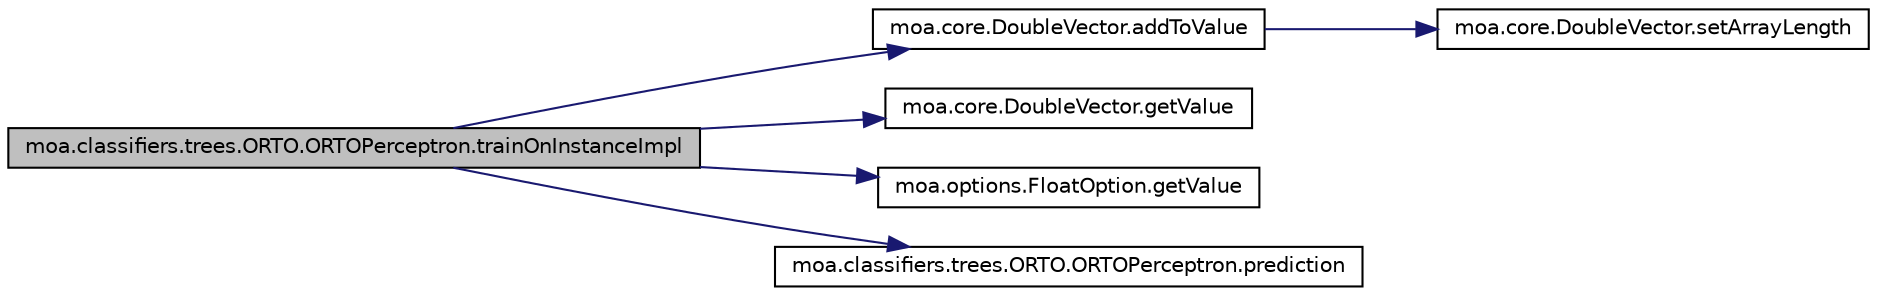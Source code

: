 digraph G
{
  edge [fontname="Helvetica",fontsize="10",labelfontname="Helvetica",labelfontsize="10"];
  node [fontname="Helvetica",fontsize="10",shape=record];
  rankdir=LR;
  Node1 [label="moa.classifiers.trees.ORTO.ORTOPerceptron.trainOnInstanceImpl",height=0.2,width=0.4,color="black", fillcolor="grey75", style="filled" fontcolor="black"];
  Node1 -> Node2 [color="midnightblue",fontsize="10",style="solid",fontname="Helvetica"];
  Node2 [label="moa.core.DoubleVector.addToValue",height=0.2,width=0.4,color="black", fillcolor="white", style="filled",URL="$classmoa_1_1core_1_1DoubleVector.html#a4050209166f4be04dd9f6dac3535d60e"];
  Node2 -> Node3 [color="midnightblue",fontsize="10",style="solid",fontname="Helvetica"];
  Node3 [label="moa.core.DoubleVector.setArrayLength",height=0.2,width=0.4,color="black", fillcolor="white", style="filled",URL="$classmoa_1_1core_1_1DoubleVector.html#a9cfebf9a8c5e93615037459ed6bd63a7"];
  Node1 -> Node4 [color="midnightblue",fontsize="10",style="solid",fontname="Helvetica"];
  Node4 [label="moa.core.DoubleVector.getValue",height=0.2,width=0.4,color="black", fillcolor="white", style="filled",URL="$classmoa_1_1core_1_1DoubleVector.html#a0a22580b229225823e9b11ed9d35104a"];
  Node1 -> Node5 [color="midnightblue",fontsize="10",style="solid",fontname="Helvetica"];
  Node5 [label="moa.options.FloatOption.getValue",height=0.2,width=0.4,color="black", fillcolor="white", style="filled",URL="$classmoa_1_1options_1_1FloatOption.html#a0e606a62f4ece232aa8f8cb04bb7f1cf"];
  Node1 -> Node6 [color="midnightblue",fontsize="10",style="solid",fontname="Helvetica"];
  Node6 [label="moa.classifiers.trees.ORTO.ORTOPerceptron.prediction",height=0.2,width=0.4,color="black", fillcolor="white", style="filled",URL="$classmoa_1_1classifiers_1_1trees_1_1ORTO_1_1ORTOPerceptron.html#ae7964a685a4f1ce35cedd7dab25ba0c8",tooltip="Output the prediction made by this perceptron on the given instance."];
}
